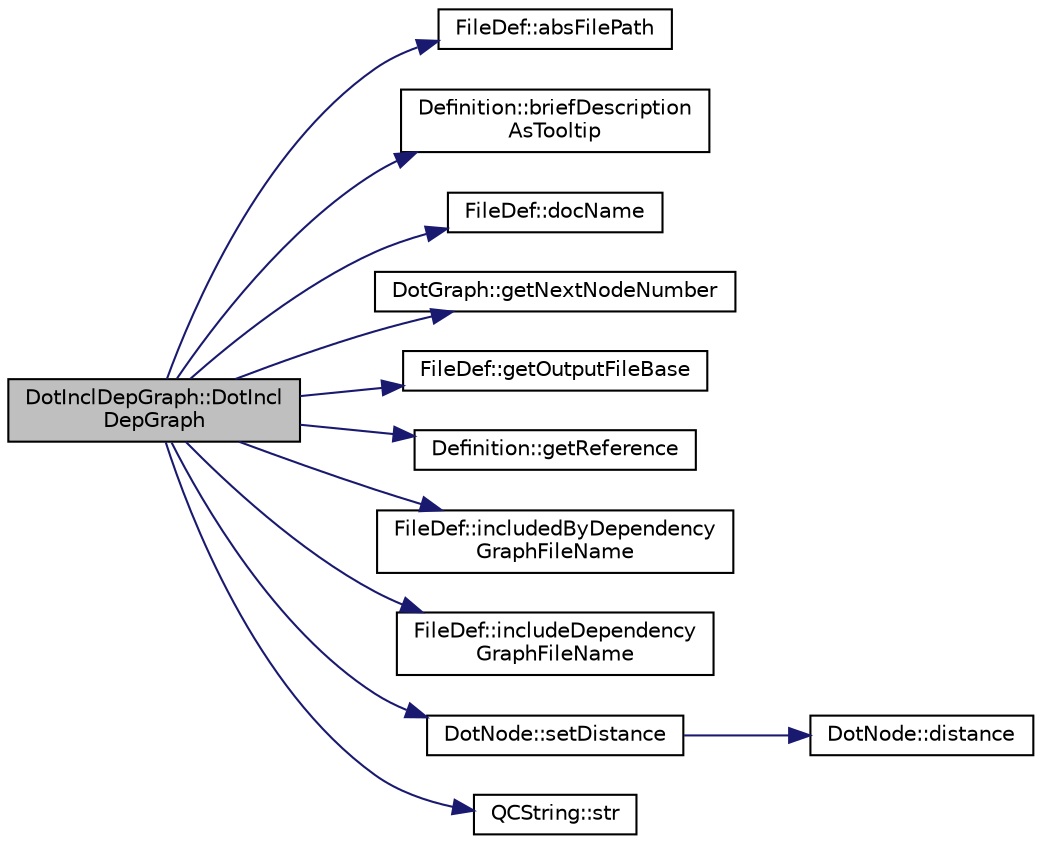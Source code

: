 digraph "DotInclDepGraph::DotInclDepGraph"
{
 // LATEX_PDF_SIZE
  edge [fontname="Helvetica",fontsize="10",labelfontname="Helvetica",labelfontsize="10"];
  node [fontname="Helvetica",fontsize="10",shape=record];
  rankdir="LR";
  Node1 [label="DotInclDepGraph::DotIncl\lDepGraph",height=0.2,width=0.4,color="black", fillcolor="grey75", style="filled", fontcolor="black",tooltip=" "];
  Node1 -> Node2 [color="midnightblue",fontsize="10",style="solid",fontname="Helvetica"];
  Node2 [label="FileDef::absFilePath",height=0.2,width=0.4,color="black", fillcolor="white", style="filled",URL="$classFileDef.html#a800e157b3a9d9d68b3961528e60117d9",tooltip=" "];
  Node1 -> Node3 [color="midnightblue",fontsize="10",style="solid",fontname="Helvetica"];
  Node3 [label="Definition::briefDescription\lAsTooltip",height=0.2,width=0.4,color="black", fillcolor="white", style="filled",URL="$classDefinition.html#a5915353219702c6ea73cc1476bda793a",tooltip=" "];
  Node1 -> Node4 [color="midnightblue",fontsize="10",style="solid",fontname="Helvetica"];
  Node4 [label="FileDef::docName",height=0.2,width=0.4,color="black", fillcolor="white", style="filled",URL="$classFileDef.html#ad7d5e7ac753d7247cfaad5be9ea3eaec",tooltip=" "];
  Node1 -> Node5 [color="midnightblue",fontsize="10",style="solid",fontname="Helvetica"];
  Node5 [label="DotGraph::getNextNodeNumber",height=0.2,width=0.4,color="black", fillcolor="white", style="filled",URL="$classDotGraph.html#ab7a96017fa2549a34f15ad4705480952",tooltip=" "];
  Node1 -> Node6 [color="midnightblue",fontsize="10",style="solid",fontname="Helvetica"];
  Node6 [label="FileDef::getOutputFileBase",height=0.2,width=0.4,color="black", fillcolor="white", style="filled",URL="$classFileDef.html#a9179d91d067ba32f0e51aaffb2ea2f3b",tooltip=" "];
  Node1 -> Node7 [color="midnightblue",fontsize="10",style="solid",fontname="Helvetica"];
  Node7 [label="Definition::getReference",height=0.2,width=0.4,color="black", fillcolor="white", style="filled",URL="$classDefinition.html#aab5f8631606d43a73f371833eb6425ee",tooltip=" "];
  Node1 -> Node8 [color="midnightblue",fontsize="10",style="solid",fontname="Helvetica"];
  Node8 [label="FileDef::includedByDependency\lGraphFileName",height=0.2,width=0.4,color="black", fillcolor="white", style="filled",URL="$classFileDef.html#a839282776181f9ae9798a4f7e04e2a42",tooltip=" "];
  Node1 -> Node9 [color="midnightblue",fontsize="10",style="solid",fontname="Helvetica"];
  Node9 [label="FileDef::includeDependency\lGraphFileName",height=0.2,width=0.4,color="black", fillcolor="white", style="filled",URL="$classFileDef.html#ae0cf64cd4de49e26166e60dffa2c2136",tooltip=" "];
  Node1 -> Node10 [color="midnightblue",fontsize="10",style="solid",fontname="Helvetica"];
  Node10 [label="DotNode::setDistance",height=0.2,width=0.4,color="black", fillcolor="white", style="filled",URL="$classDotNode.html#a21956cf8ee9e3f8b750c221f6d00ee84",tooltip=" "];
  Node10 -> Node11 [color="midnightblue",fontsize="10",style="solid",fontname="Helvetica"];
  Node11 [label="DotNode::distance",height=0.2,width=0.4,color="black", fillcolor="white", style="filled",URL="$classDotNode.html#a196e6efc147272506e3e0564dfe47bfe",tooltip=" "];
  Node1 -> Node12 [color="midnightblue",fontsize="10",style="solid",fontname="Helvetica"];
  Node12 [label="QCString::str",height=0.2,width=0.4,color="black", fillcolor="white", style="filled",URL="$classQCString.html#a9824b07232eea418ab3b3e7dc3178eec",tooltip=" "];
}

